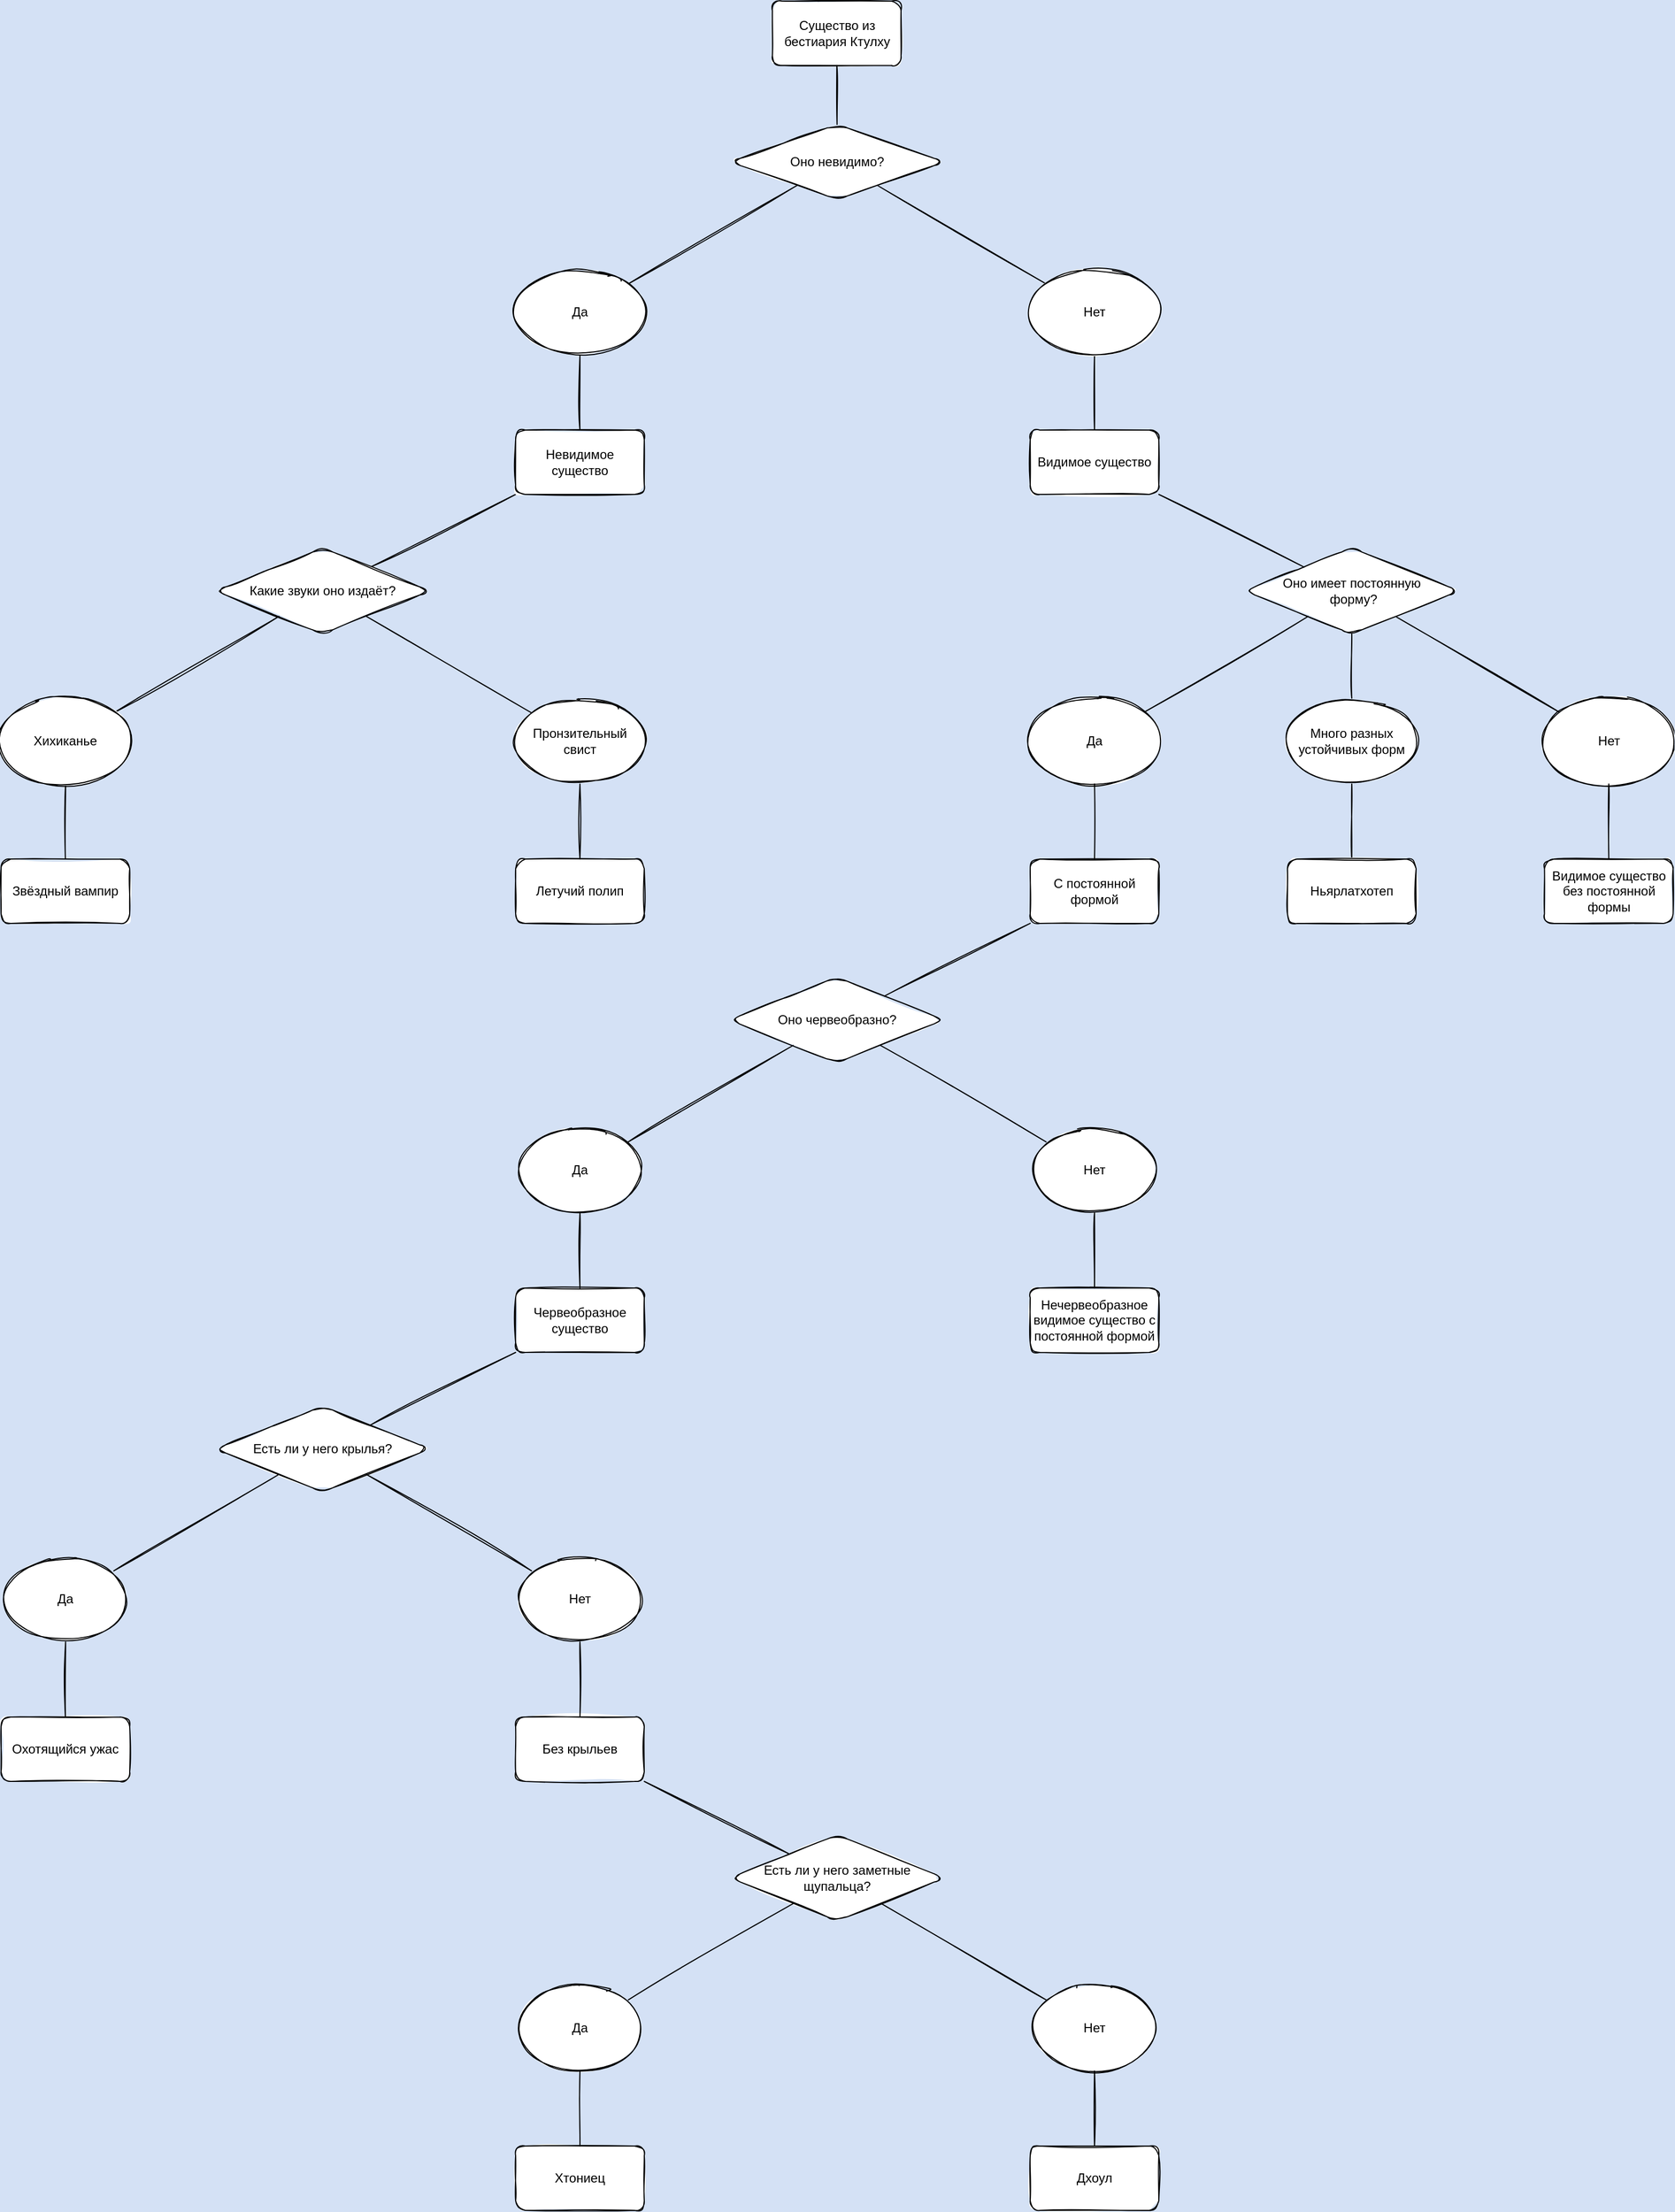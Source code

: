 <mxfile version="13.9.9" type="device" pages="2"><diagram id="ir5N05_NRoXjfCsyOccD" name="ru"><mxGraphModel dx="2713" dy="878" grid="1" gridSize="10" guides="1" tooltips="1" connect="1" arrows="1" fold="1" page="1" pageScale="1" pageWidth="827" pageHeight="1169" background="#D4E1F5" math="0" shadow="0"><root><mxCell id="0"/><mxCell id="1" parent="0"/><mxCell id="j6p2XU-6xq6BMw3qKDsm-11" value="" style="orthogonalLoop=1;jettySize=auto;html=1;endArrow=none;endFill=0;jumpSize=6;endSize=6;startSize=6;sketch=1;" parent="1" source="j6p2XU-6xq6BMw3qKDsm-4" target="j6p2XU-6xq6BMw3qKDsm-10" edge="1"><mxGeometry relative="1" as="geometry"/></mxCell><mxCell id="j6p2XU-6xq6BMw3qKDsm-15" value="" style="orthogonalLoop=1;jettySize=auto;html=1;endArrow=none;endFill=0;sketch=1;" parent="1" source="j6p2XU-6xq6BMw3qKDsm-4" target="j6p2XU-6xq6BMw3qKDsm-14" edge="1"><mxGeometry relative="1" as="geometry"/></mxCell><mxCell id="j6p2XU-6xq6BMw3qKDsm-4" value="Оно невидимо?" style="rhombus;whiteSpace=wrap;html=1;rounded=1;sketch=1;" parent="1" vertex="1"><mxGeometry x="360" y="265" width="200" height="70" as="geometry"/></mxCell><mxCell id="j6p2XU-6xq6BMw3qKDsm-19" value="" style="orthogonalLoop=1;jettySize=auto;html=1;endArrow=none;endFill=0;sketch=1;" parent="1" source="I9raI9q_Km32eW95HZxO-4" target="j6p2XU-6xq6BMw3qKDsm-18" edge="1"><mxGeometry relative="1" as="geometry"/></mxCell><mxCell id="j6p2XU-6xq6BMw3qKDsm-10" value="Да" style="ellipse;whiteSpace=wrap;html=1;rounded=1;sketch=1;" parent="1" vertex="1"><mxGeometry x="160" y="400" width="120" height="80" as="geometry"/></mxCell><mxCell id="j6p2XU-6xq6BMw3qKDsm-33" value="" style="orthogonalLoop=1;jettySize=auto;html=1;endArrow=none;endFill=0;sketch=1;" parent="1" source="j6p2XU-6xq6BMw3qKDsm-14" target="I9raI9q_Km32eW95HZxO-5" edge="1"><mxGeometry relative="1" as="geometry"/></mxCell><mxCell id="j6p2XU-6xq6BMw3qKDsm-14" value="Нет" style="ellipse;whiteSpace=wrap;html=1;rounded=1;sketch=1;" parent="1" vertex="1"><mxGeometry x="640" y="400" width="120" height="80" as="geometry"/></mxCell><mxCell id="j6p2XU-6xq6BMw3qKDsm-21" value="" style="orthogonalLoop=1;jettySize=auto;html=1;endArrow=none;endFill=0;sketch=1;" parent="1" source="j6p2XU-6xq6BMw3qKDsm-18" target="j6p2XU-6xq6BMw3qKDsm-20" edge="1"><mxGeometry relative="1" as="geometry"/></mxCell><mxCell id="j6p2XU-6xq6BMw3qKDsm-25" value="" style="orthogonalLoop=1;jettySize=auto;html=1;endArrow=none;endFill=0;sketch=1;" parent="1" source="j6p2XU-6xq6BMw3qKDsm-18" target="j6p2XU-6xq6BMw3qKDsm-24" edge="1"><mxGeometry relative="1" as="geometry"/></mxCell><mxCell id="j6p2XU-6xq6BMw3qKDsm-18" value="Какие звуки оно издаёт?" style="rhombus;whiteSpace=wrap;html=1;rounded=1;sketch=1;" parent="1" vertex="1"><mxGeometry x="-120" y="660" width="200" height="80" as="geometry"/></mxCell><mxCell id="j6p2XU-6xq6BMw3qKDsm-23" value="" style="orthogonalLoop=1;jettySize=auto;html=1;endArrow=none;endFill=0;sketch=1;" parent="1" source="j6p2XU-6xq6BMw3qKDsm-20" target="j6p2XU-6xq6BMw3qKDsm-22" edge="1"><mxGeometry relative="1" as="geometry"/></mxCell><mxCell id="j6p2XU-6xq6BMw3qKDsm-20" value="Хихиканье" style="ellipse;whiteSpace=wrap;html=1;rounded=1;sketch=1;" parent="1" vertex="1"><mxGeometry x="-320" y="800" width="120" height="80" as="geometry"/></mxCell><mxCell id="j6p2XU-6xq6BMw3qKDsm-22" value="Звёздный вампир" style="whiteSpace=wrap;html=1;rounded=1;sketch=1;" parent="1" vertex="1"><mxGeometry x="-320" y="950" width="120" height="60" as="geometry"/></mxCell><mxCell id="j6p2XU-6xq6BMw3qKDsm-27" value="" style="orthogonalLoop=1;jettySize=auto;html=1;endArrow=none;endFill=0;sketch=1;" parent="1" source="j6p2XU-6xq6BMw3qKDsm-24" target="j6p2XU-6xq6BMw3qKDsm-26" edge="1"><mxGeometry relative="1" as="geometry"/></mxCell><mxCell id="j6p2XU-6xq6BMw3qKDsm-24" value="Пронзительный свист" style="ellipse;whiteSpace=wrap;html=1;rounded=1;sketch=1;" parent="1" vertex="1"><mxGeometry x="160" y="800" width="120" height="80" as="geometry"/></mxCell><mxCell id="j6p2XU-6xq6BMw3qKDsm-26" value="Летучий полип" style="whiteSpace=wrap;html=1;rounded=1;sketch=1;" parent="1" vertex="1"><mxGeometry x="160" y="950" width="120" height="60" as="geometry"/></mxCell><mxCell id="j6p2XU-6xq6BMw3qKDsm-35" value="" style="orthogonalLoop=1;jettySize=auto;html=1;endArrow=none;endFill=0;sketch=1;" parent="1" source="j6p2XU-6xq6BMw3qKDsm-32" target="j6p2XU-6xq6BMw3qKDsm-34" edge="1"><mxGeometry relative="1" as="geometry"/></mxCell><mxCell id="j6p2XU-6xq6BMw3qKDsm-38" style="orthogonalLoop=1;jettySize=auto;html=1;endArrow=none;endFill=0;sketch=1;" parent="1" source="j6p2XU-6xq6BMw3qKDsm-32" target="j6p2XU-6xq6BMw3qKDsm-36" edge="1"><mxGeometry relative="1" as="geometry"/></mxCell><mxCell id="j6p2XU-6xq6BMw3qKDsm-39" style="orthogonalLoop=1;jettySize=auto;html=1;endArrow=none;endFill=0;sketch=1;" parent="1" source="j6p2XU-6xq6BMw3qKDsm-32" target="j6p2XU-6xq6BMw3qKDsm-37" edge="1"><mxGeometry relative="1" as="geometry"/></mxCell><mxCell id="j6p2XU-6xq6BMw3qKDsm-32" value="Оно имеет постоянную&lt;br&gt;&amp;nbsp;форму?" style="rhombus;whiteSpace=wrap;html=1;rounded=1;sketch=1;" parent="1" vertex="1"><mxGeometry x="840" y="660" width="200" height="80" as="geometry"/></mxCell><mxCell id="j6p2XU-6xq6BMw3qKDsm-34" value="Да" style="ellipse;whiteSpace=wrap;html=1;rounded=1;sketch=1;" parent="1" vertex="1"><mxGeometry x="640" y="800" width="120" height="80" as="geometry"/></mxCell><mxCell id="j6p2XU-6xq6BMw3qKDsm-36" value="Нет" style="ellipse;whiteSpace=wrap;html=1;rounded=1;sketch=1;" parent="1" vertex="1"><mxGeometry x="1119.75" y="800" width="120" height="80" as="geometry"/></mxCell><mxCell id="j6p2XU-6xq6BMw3qKDsm-42" value="" style="orthogonalLoop=1;jettySize=auto;html=1;endArrow=none;endFill=0;sketch=1;" parent="1" source="j6p2XU-6xq6BMw3qKDsm-37" target="j6p2XU-6xq6BMw3qKDsm-41" edge="1"><mxGeometry relative="1" as="geometry"/></mxCell><mxCell id="j6p2XU-6xq6BMw3qKDsm-37" value="Много разных устойчивых форм" style="ellipse;whiteSpace=wrap;html=1;rounded=1;sketch=1;" parent="1" vertex="1"><mxGeometry x="880" y="800" width="120" height="80" as="geometry"/></mxCell><mxCell id="j6p2XU-6xq6BMw3qKDsm-41" value="Ньярлатхотеп" style="whiteSpace=wrap;html=1;rounded=1;sketch=1;" parent="1" vertex="1"><mxGeometry x="880" y="950" width="120" height="60" as="geometry"/></mxCell><mxCell id="I9raI9q_Km32eW95HZxO-4" value="Невидимое существо" style="whiteSpace=wrap;html=1;rounded=1;sketch=1;" parent="1" vertex="1"><mxGeometry x="160" y="550" width="120" height="60" as="geometry"/></mxCell><mxCell id="I9raI9q_Km32eW95HZxO-5" value="Видимое существо" style="whiteSpace=wrap;html=1;rounded=1;sketch=1;" parent="1" vertex="1"><mxGeometry x="640" y="550" width="120" height="60" as="geometry"/></mxCell><mxCell id="I9raI9q_Km32eW95HZxO-6" value="" style="orthogonalLoop=1;jettySize=auto;html=1;endArrow=none;endFill=0;sketch=1;" parent="1" source="I9raI9q_Km32eW95HZxO-4" target="j6p2XU-6xq6BMw3qKDsm-10" edge="1"><mxGeometry relative="1" as="geometry"><mxPoint x="170" y="590" as="sourcePoint"/><mxPoint x="90" y="590" as="targetPoint"/></mxGeometry></mxCell><mxCell id="I9raI9q_Km32eW95HZxO-7" value="" style="orthogonalLoop=1;jettySize=auto;html=1;endArrow=none;endFill=0;sketch=1;" parent="1" source="I9raI9q_Km32eW95HZxO-5" target="j6p2XU-6xq6BMw3qKDsm-32" edge="1"><mxGeometry relative="1" as="geometry"><mxPoint x="710" y="490" as="sourcePoint"/><mxPoint x="710" y="560" as="targetPoint"/></mxGeometry></mxCell><mxCell id="I9raI9q_Km32eW95HZxO-8" value="Видимое существо без постоянной формы" style="whiteSpace=wrap;html=1;rounded=1;sketch=1;" parent="1" vertex="1"><mxGeometry x="1119.75" y="950" width="120" height="60" as="geometry"/></mxCell><mxCell id="I9raI9q_Km32eW95HZxO-9" value="С постоянной формой" style="whiteSpace=wrap;html=1;rounded=1;sketch=1;" parent="1" vertex="1"><mxGeometry x="640" y="950" width="120" height="60" as="geometry"/></mxCell><mxCell id="I9raI9q_Km32eW95HZxO-10" value="" style="orthogonalLoop=1;jettySize=auto;html=1;endArrow=none;endFill=0;sketch=1;" parent="1" source="j6p2XU-6xq6BMw3qKDsm-36" target="I9raI9q_Km32eW95HZxO-8" edge="1"><mxGeometry relative="1" as="geometry"><mxPoint x="950" y="890" as="sourcePoint"/><mxPoint x="950" y="960" as="targetPoint"/></mxGeometry></mxCell><mxCell id="I9raI9q_Km32eW95HZxO-11" value="" style="orthogonalLoop=1;jettySize=auto;html=1;endArrow=none;endFill=0;sketch=1;" parent="1" source="j6p2XU-6xq6BMw3qKDsm-34" target="I9raI9q_Km32eW95HZxO-9" edge="1"><mxGeometry relative="1" as="geometry"><mxPoint x="710" y="890" as="sourcePoint"/><mxPoint x="710" y="960" as="targetPoint"/></mxGeometry></mxCell><mxCell id="I9raI9q_Km32eW95HZxO-13" value="Оно червеобразно?" style="rhombus;whiteSpace=wrap;html=1;rounded=1;sketch=1;" parent="1" vertex="1"><mxGeometry x="359.5" y="1060" width="200" height="80" as="geometry"/></mxCell><mxCell id="I9raI9q_Km32eW95HZxO-15" value="" style="orthogonalLoop=1;jettySize=auto;html=1;endArrow=none;endFill=0;sketch=1;" parent="1" source="I9raI9q_Km32eW95HZxO-13" target="I9raI9q_Km32eW95HZxO-9" edge="1"><mxGeometry relative="1" as="geometry"><mxPoint x="745.31" y="1066.11" as="sourcePoint"/><mxPoint x="609.754" y="1133.888" as="targetPoint"/></mxGeometry></mxCell><mxCell id="I9raI9q_Km32eW95HZxO-16" value="Нет" style="ellipse;whiteSpace=wrap;html=1;rounded=1;sketch=1;" parent="1" vertex="1"><mxGeometry x="640" y="1200" width="120" height="80" as="geometry"/></mxCell><mxCell id="I9raI9q_Km32eW95HZxO-17" value="Да" style="ellipse;whiteSpace=wrap;html=1;rounded=1;sketch=1;" parent="1" vertex="1"><mxGeometry x="160" y="1200" width="120" height="80" as="geometry"/></mxCell><mxCell id="I9raI9q_Km32eW95HZxO-18" value="" style="orthogonalLoop=1;jettySize=auto;html=1;endArrow=none;endFill=0;sketch=1;" parent="1" source="I9raI9q_Km32eW95HZxO-17" target="I9raI9q_Km32eW95HZxO-13" edge="1"><mxGeometry relative="1" as="geometry"><mxPoint x="634.737" y="1273.877" as="sourcePoint"/><mxPoint x="499.505" y="1206.12" as="targetPoint"/></mxGeometry></mxCell><mxCell id="I9raI9q_Km32eW95HZxO-19" value="" style="orthogonalLoop=1;jettySize=auto;html=1;endArrow=none;endFill=0;sketch=1;" parent="1" source="I9raI9q_Km32eW95HZxO-16" target="I9raI9q_Km32eW95HZxO-13" edge="1"><mxGeometry relative="1" as="geometry"><mxPoint x="453.651" y="1280.001" as="sourcePoint"/><mxPoint x="299.498" y="1190.059" as="targetPoint"/></mxGeometry></mxCell><mxCell id="I9raI9q_Km32eW95HZxO-20" value="Нечервеобразное видимое существо с постоянной формой" style="whiteSpace=wrap;html=1;rounded=1;sketch=1;" parent="1" vertex="1"><mxGeometry x="640" y="1350" width="120" height="60" as="geometry"/></mxCell><mxCell id="I9raI9q_Km32eW95HZxO-21" value="Червеобразное существо" style="whiteSpace=wrap;html=1;rounded=1;sketch=1;" parent="1" vertex="1"><mxGeometry x="160" y="1350" width="120" height="60" as="geometry"/></mxCell><mxCell id="I9raI9q_Km32eW95HZxO-22" value="" style="orthogonalLoop=1;jettySize=auto;html=1;endArrow=none;endFill=0;sketch=1;" parent="1" source="I9raI9q_Km32eW95HZxO-17" target="I9raI9q_Km32eW95HZxO-21" edge="1"><mxGeometry relative="1" as="geometry"><mxPoint x="310" y="1280" as="sourcePoint"/><mxPoint x="310" y="1350" as="targetPoint"/></mxGeometry></mxCell><mxCell id="I9raI9q_Km32eW95HZxO-23" value="" style="orthogonalLoop=1;jettySize=auto;html=1;endArrow=none;endFill=0;sketch=1;" parent="1" source="I9raI9q_Km32eW95HZxO-16" target="I9raI9q_Km32eW95HZxO-20" edge="1"><mxGeometry relative="1" as="geometry"><mxPoint x="230" y="1290" as="sourcePoint"/><mxPoint x="230" y="1360" as="targetPoint"/></mxGeometry></mxCell><mxCell id="I9raI9q_Km32eW95HZxO-24" value="Есть ли у него крылья?" style="rhombus;whiteSpace=wrap;html=1;rounded=1;sketch=1;" parent="1" vertex="1"><mxGeometry x="-120" y="1460" width="200" height="80" as="geometry"/></mxCell><mxCell id="I9raI9q_Km32eW95HZxO-25" value="" style="orthogonalLoop=1;jettySize=auto;html=1;endArrow=none;endFill=0;sketch=1;" parent="1" source="I9raI9q_Km32eW95HZxO-24" target="I9raI9q_Km32eW95HZxO-21" edge="1"><mxGeometry relative="1" as="geometry"><mxPoint x="160.0" y="1539.995" as="sourcePoint"/><mxPoint x="313.802" y="1450.149" as="targetPoint"/></mxGeometry></mxCell><mxCell id="I9raI9q_Km32eW95HZxO-29" value="Да" style="ellipse;whiteSpace=wrap;html=1;rounded=1;sketch=1;" parent="1" vertex="1"><mxGeometry x="-320" y="1600" width="120" height="80" as="geometry"/></mxCell><mxCell id="I9raI9q_Km32eW95HZxO-30" value="" style="orthogonalLoop=1;jettySize=auto;html=1;endArrow=none;endFill=0;sketch=1;" parent="1" source="I9raI9q_Km32eW95HZxO-29" target="I9raI9q_Km32eW95HZxO-24" edge="1"><mxGeometry relative="1" as="geometry"><mxPoint x="-139.996" y="1657.778" as="sourcePoint"/><mxPoint x="-4.44" y="1590" as="targetPoint"/></mxGeometry></mxCell><mxCell id="I9raI9q_Km32eW95HZxO-31" value="Охотящийся ужас" style="whiteSpace=wrap;html=1;rounded=1;sketch=1;" parent="1" vertex="1"><mxGeometry x="-320" y="1750" width="120" height="60" as="geometry"/></mxCell><mxCell id="I9raI9q_Km32eW95HZxO-32" value="" style="orthogonalLoop=1;jettySize=auto;html=1;endArrow=none;endFill=0;sketch=1;" parent="1" source="I9raI9q_Km32eW95HZxO-29" target="I9raI9q_Km32eW95HZxO-31" edge="1"><mxGeometry relative="1" as="geometry"><mxPoint x="-150" y="1700" as="sourcePoint"/><mxPoint x="-150" y="1770" as="targetPoint"/></mxGeometry></mxCell><mxCell id="I9raI9q_Km32eW95HZxO-33" value="Нет" style="ellipse;whiteSpace=wrap;html=1;rounded=1;sketch=1;" parent="1" vertex="1"><mxGeometry x="160" y="1600" width="120" height="80" as="geometry"/></mxCell><mxCell id="I9raI9q_Km32eW95HZxO-34" value="" style="orthogonalLoop=1;jettySize=auto;html=1;endArrow=none;endFill=0;sketch=1;" parent="1" source="I9raI9q_Km32eW95HZxO-33" target="I9raI9q_Km32eW95HZxO-24" edge="1"><mxGeometry relative="1" as="geometry"><mxPoint x="-204.831" y="1623.671" as="sourcePoint"/><mxPoint x="-50.678" y="1533.729" as="targetPoint"/></mxGeometry></mxCell><mxCell id="I9raI9q_Km32eW95HZxO-35" value="Без крыльев" style="whiteSpace=wrap;html=1;rounded=1;sketch=1;" parent="1" vertex="1"><mxGeometry x="160" y="1750" width="120" height="60" as="geometry"/></mxCell><mxCell id="I9raI9q_Km32eW95HZxO-36" value="" style="orthogonalLoop=1;jettySize=auto;html=1;endArrow=none;endFill=0;sketch=1;" parent="1" source="I9raI9q_Km32eW95HZxO-33" target="I9raI9q_Km32eW95HZxO-35" edge="1"><mxGeometry relative="1" as="geometry"><mxPoint x="90" y="1684" as="sourcePoint"/><mxPoint x="90" y="1754" as="targetPoint"/></mxGeometry></mxCell><mxCell id="I9raI9q_Km32eW95HZxO-37" value="Есть ли у него заметные щупальца?" style="rhombus;whiteSpace=wrap;html=1;rounded=1;sketch=1;" parent="1" vertex="1"><mxGeometry x="360" y="1860" width="200" height="80" as="geometry"/></mxCell><mxCell id="I9raI9q_Km32eW95HZxO-38" value="" style="orthogonalLoop=1;jettySize=auto;html=1;endArrow=none;endFill=0;sketch=1;" parent="1" source="I9raI9q_Km32eW95HZxO-37" target="I9raI9q_Km32eW95HZxO-35" edge="1"><mxGeometry relative="1" as="geometry"><mxPoint x="484.151" y="1799.941" as="sourcePoint"/><mxPoint x="329.998" y="1709.999" as="targetPoint"/></mxGeometry></mxCell><mxCell id="I9raI9q_Km32eW95HZxO-39" value="Нет" style="ellipse;whiteSpace=wrap;html=1;rounded=1;sketch=1;" parent="1" vertex="1"><mxGeometry x="640" y="2000" width="120" height="80" as="geometry"/></mxCell><mxCell id="I9raI9q_Km32eW95HZxO-40" value="Да" style="ellipse;whiteSpace=wrap;html=1;rounded=1;sketch=1;" parent="1" vertex="1"><mxGeometry x="160" y="2000" width="120" height="80" as="geometry"/></mxCell><mxCell id="I9raI9q_Km32eW95HZxO-41" value="" style="orthogonalLoop=1;jettySize=auto;html=1;endArrow=none;endFill=0;sketch=1;" parent="1" source="I9raI9q_Km32eW95HZxO-40" target="I9raI9q_Km32eW95HZxO-37" edge="1"><mxGeometry relative="1" as="geometry"><mxPoint x="527.776" y="2107.778" as="sourcePoint"/><mxPoint x="392.22" y="2040" as="targetPoint"/></mxGeometry></mxCell><mxCell id="I9raI9q_Km32eW95HZxO-42" value="" style="orthogonalLoop=1;jettySize=auto;html=1;endArrow=none;endFill=0;sketch=1;" parent="1" source="I9raI9q_Km32eW95HZxO-39" target="I9raI9q_Km32eW95HZxO-37" edge="1"><mxGeometry relative="1" as="geometry"><mxPoint x="379.999" y="2069.941" as="sourcePoint"/><mxPoint x="534.152" y="1979.999" as="targetPoint"/></mxGeometry></mxCell><mxCell id="I9raI9q_Km32eW95HZxO-43" value="Дхоул" style="whiteSpace=wrap;html=1;rounded=1;sketch=1;" parent="1" vertex="1"><mxGeometry x="640" y="2150" width="120" height="60" as="geometry"/></mxCell><mxCell id="I9raI9q_Km32eW95HZxO-44" value="Хтониец" style="whiteSpace=wrap;html=1;rounded=1;sketch=1;" parent="1" vertex="1"><mxGeometry x="160" y="2150" width="120" height="60" as="geometry"/></mxCell><mxCell id="I9raI9q_Km32eW95HZxO-45" value="" style="orthogonalLoop=1;jettySize=auto;html=1;endArrow=none;endFill=0;sketch=1;" parent="1" source="I9raI9q_Km32eW95HZxO-44" target="I9raI9q_Km32eW95HZxO-40" edge="1"><mxGeometry relative="1" as="geometry"><mxPoint x="230" y="1690" as="sourcePoint"/><mxPoint x="230" y="1760" as="targetPoint"/></mxGeometry></mxCell><mxCell id="I9raI9q_Km32eW95HZxO-46" value="" style="orthogonalLoop=1;jettySize=auto;html=1;endArrow=none;endFill=0;sketch=1;" parent="1" source="I9raI9q_Km32eW95HZxO-43" target="I9raI9q_Km32eW95HZxO-39" edge="1"><mxGeometry relative="1" as="geometry"><mxPoint x="230" y="2160" as="sourcePoint"/><mxPoint x="230" y="2090" as="targetPoint"/></mxGeometry></mxCell><mxCell id="I9raI9q_Km32eW95HZxO-47" value="Существо из бестиария Ктулху" style="whiteSpace=wrap;html=1;rounded=1;sketch=1;" parent="1" vertex="1"><mxGeometry x="399.5" y="150" width="120" height="60" as="geometry"/></mxCell><mxCell id="I9raI9q_Km32eW95HZxO-48" value="" style="orthogonalLoop=1;jettySize=auto;html=1;endArrow=none;endFill=0;sketch=1;" parent="1" source="I9raI9q_Km32eW95HZxO-47" target="j6p2XU-6xq6BMw3qKDsm-4" edge="1"><mxGeometry relative="1" as="geometry"><mxPoint x="600" y="220" as="sourcePoint"/><mxPoint x="600" y="290" as="targetPoint"/></mxGeometry></mxCell></root></mxGraphModel></diagram><diagram id="twP8aF8nQqeI5Clkd9JC" name="en"><mxGraphModel dx="2286" dy="878" grid="1" gridSize="10" guides="1" tooltips="1" connect="1" arrows="1" fold="1" page="0" pageScale="1" pageWidth="827" pageHeight="1169" background="#D4E1F5" math="0" shadow="0"><root><mxCell id="84buYgi-PqZAjvlwsR8Z-0"/><mxCell id="84buYgi-PqZAjvlwsR8Z-1" parent="84buYgi-PqZAjvlwsR8Z-0"/><mxCell id="xtwIQrWD_YRBpJMYB0Ow-65" value="" style="orthogonalLoop=1;jettySize=auto;html=1;endArrow=none;endFill=0;jumpSize=6;endSize=6;startSize=6;sketch=1;" parent="84buYgi-PqZAjvlwsR8Z-1" source="xtwIQrWD_YRBpJMYB0Ow-67" target="xtwIQrWD_YRBpJMYB0Ow-69" edge="1"><mxGeometry relative="1" as="geometry"/></mxCell><mxCell id="xtwIQrWD_YRBpJMYB0Ow-66" value="" style="orthogonalLoop=1;jettySize=auto;html=1;endArrow=none;endFill=0;sketch=1;" parent="84buYgi-PqZAjvlwsR8Z-1" source="xtwIQrWD_YRBpJMYB0Ow-67" target="xtwIQrWD_YRBpJMYB0Ow-71" edge="1"><mxGeometry relative="1" as="geometry"/></mxCell><mxCell id="xtwIQrWD_YRBpJMYB0Ow-67" value="invisible?" style="rhombus;whiteSpace=wrap;html=1;rounded=1;sketch=1;" parent="84buYgi-PqZAjvlwsR8Z-1" vertex="1"><mxGeometry x="370" y="275" width="200" height="70" as="geometry"/></mxCell><mxCell id="xtwIQrWD_YRBpJMYB0Ow-68" value="" style="orthogonalLoop=1;jettySize=auto;html=1;endArrow=none;endFill=0;sketch=1;" parent="84buYgi-PqZAjvlwsR8Z-1" source="xtwIQrWD_YRBpJMYB0Ow-90" target="xtwIQrWD_YRBpJMYB0Ow-74" edge="1"><mxGeometry relative="1" as="geometry"/></mxCell><mxCell id="xtwIQrWD_YRBpJMYB0Ow-69" value="yes" style="ellipse;whiteSpace=wrap;html=1;rounded=1;sketch=1;" parent="84buYgi-PqZAjvlwsR8Z-1" vertex="1"><mxGeometry x="170" y="410" width="120" height="80" as="geometry"/></mxCell><mxCell id="xtwIQrWD_YRBpJMYB0Ow-70" value="" style="orthogonalLoop=1;jettySize=auto;html=1;endArrow=none;endFill=0;sketch=1;" parent="84buYgi-PqZAjvlwsR8Z-1" source="xtwIQrWD_YRBpJMYB0Ow-71" target="xtwIQrWD_YRBpJMYB0Ow-91" edge="1"><mxGeometry relative="1" as="geometry"/></mxCell><mxCell id="xtwIQrWD_YRBpJMYB0Ow-71" value="no" style="ellipse;whiteSpace=wrap;html=1;rounded=1;sketch=1;" parent="84buYgi-PqZAjvlwsR8Z-1" vertex="1"><mxGeometry x="650" y="410" width="120" height="80" as="geometry"/></mxCell><mxCell id="xtwIQrWD_YRBpJMYB0Ow-72" value="" style="orthogonalLoop=1;jettySize=auto;html=1;endArrow=none;endFill=0;sketch=1;" parent="84buYgi-PqZAjvlwsR8Z-1" source="xtwIQrWD_YRBpJMYB0Ow-74" target="xtwIQrWD_YRBpJMYB0Ow-76" edge="1"><mxGeometry relative="1" as="geometry"/></mxCell><mxCell id="xtwIQrWD_YRBpJMYB0Ow-73" value="" style="orthogonalLoop=1;jettySize=auto;html=1;endArrow=none;endFill=0;sketch=1;" parent="84buYgi-PqZAjvlwsR8Z-1" source="xtwIQrWD_YRBpJMYB0Ow-74" target="xtwIQrWD_YRBpJMYB0Ow-79" edge="1"><mxGeometry relative="1" as="geometry"/></mxCell><mxCell id="xtwIQrWD_YRBpJMYB0Ow-74" value="what kind of sound&lt;br&gt;does it make?" style="rhombus;whiteSpace=wrap;html=1;rounded=1;sketch=1;" parent="84buYgi-PqZAjvlwsR8Z-1" vertex="1"><mxGeometry x="-110" y="670" width="200" height="80" as="geometry"/></mxCell><mxCell id="xtwIQrWD_YRBpJMYB0Ow-75" value="" style="orthogonalLoop=1;jettySize=auto;html=1;endArrow=none;endFill=0;sketch=1;" parent="84buYgi-PqZAjvlwsR8Z-1" source="xtwIQrWD_YRBpJMYB0Ow-76" target="xtwIQrWD_YRBpJMYB0Ow-77" edge="1"><mxGeometry relative="1" as="geometry"/></mxCell><mxCell id="xtwIQrWD_YRBpJMYB0Ow-76" value="chuckle" style="ellipse;whiteSpace=wrap;html=1;rounded=1;sketch=1;" parent="84buYgi-PqZAjvlwsR8Z-1" vertex="1"><mxGeometry x="-310" y="810" width="120" height="80" as="geometry"/></mxCell><mxCell id="xtwIQrWD_YRBpJMYB0Ow-77" value="Star Vampire" style="whiteSpace=wrap;html=1;rounded=1;sketch=1;" parent="84buYgi-PqZAjvlwsR8Z-1" vertex="1"><mxGeometry x="-310" y="960" width="120" height="60" as="geometry"/></mxCell><mxCell id="xtwIQrWD_YRBpJMYB0Ow-78" value="" style="orthogonalLoop=1;jettySize=auto;html=1;endArrow=none;endFill=0;sketch=1;" parent="84buYgi-PqZAjvlwsR8Z-1" source="xtwIQrWD_YRBpJMYB0Ow-79" target="xtwIQrWD_YRBpJMYB0Ow-80" edge="1"><mxGeometry relative="1" as="geometry"/></mxCell><mxCell id="xtwIQrWD_YRBpJMYB0Ow-79" value="high-pitched&lt;br&gt;whistling" style="ellipse;whiteSpace=wrap;html=1;rounded=1;sketch=1;" parent="84buYgi-PqZAjvlwsR8Z-1" vertex="1"><mxGeometry x="170" y="810" width="120" height="80" as="geometry"/></mxCell><mxCell id="xtwIQrWD_YRBpJMYB0Ow-80" value="Flying Polyp" style="whiteSpace=wrap;html=1;rounded=1;sketch=1;" parent="84buYgi-PqZAjvlwsR8Z-1" vertex="1"><mxGeometry x="170" y="960" width="120" height="60" as="geometry"/></mxCell><mxCell id="xtwIQrWD_YRBpJMYB0Ow-81" value="" style="orthogonalLoop=1;jettySize=auto;html=1;endArrow=none;endFill=0;sketch=1;" parent="84buYgi-PqZAjvlwsR8Z-1" source="xtwIQrWD_YRBpJMYB0Ow-84" target="xtwIQrWD_YRBpJMYB0Ow-85" edge="1"><mxGeometry relative="1" as="geometry"/></mxCell><mxCell id="xtwIQrWD_YRBpJMYB0Ow-82" style="orthogonalLoop=1;jettySize=auto;html=1;endArrow=none;endFill=0;sketch=1;" parent="84buYgi-PqZAjvlwsR8Z-1" source="xtwIQrWD_YRBpJMYB0Ow-84" target="xtwIQrWD_YRBpJMYB0Ow-86" edge="1"><mxGeometry relative="1" as="geometry"/></mxCell><mxCell id="xtwIQrWD_YRBpJMYB0Ow-83" style="orthogonalLoop=1;jettySize=auto;html=1;endArrow=none;endFill=0;sketch=1;" parent="84buYgi-PqZAjvlwsR8Z-1" source="xtwIQrWD_YRBpJMYB0Ow-84" target="xtwIQrWD_YRBpJMYB0Ow-88" edge="1"><mxGeometry relative="1" as="geometry"/></mxCell><mxCell id="xtwIQrWD_YRBpJMYB0Ow-84" value="has&lt;br&gt;a permanent form?" style="rhombus;whiteSpace=wrap;html=1;rounded=1;sketch=1;" parent="84buYgi-PqZAjvlwsR8Z-1" vertex="1"><mxGeometry x="850" y="670" width="200" height="80" as="geometry"/></mxCell><mxCell id="xtwIQrWD_YRBpJMYB0Ow-85" value="yes" style="ellipse;whiteSpace=wrap;html=1;rounded=1;sketch=1;" parent="84buYgi-PqZAjvlwsR8Z-1" vertex="1"><mxGeometry x="650" y="810" width="120" height="80" as="geometry"/></mxCell><mxCell id="xtwIQrWD_YRBpJMYB0Ow-86" value="no" style="ellipse;whiteSpace=wrap;html=1;rounded=1;sketch=1;" parent="84buYgi-PqZAjvlwsR8Z-1" vertex="1"><mxGeometry x="1129.75" y="810" width="120" height="80" as="geometry"/></mxCell><mxCell id="xtwIQrWD_YRBpJMYB0Ow-87" value="" style="orthogonalLoop=1;jettySize=auto;html=1;endArrow=none;endFill=0;sketch=1;" parent="84buYgi-PqZAjvlwsR8Z-1" source="xtwIQrWD_YRBpJMYB0Ow-88" target="xtwIQrWD_YRBpJMYB0Ow-89" edge="1"><mxGeometry relative="1" as="geometry"/></mxCell><mxCell id="xtwIQrWD_YRBpJMYB0Ow-88" value="variety of stable&lt;br&gt;forms" style="ellipse;whiteSpace=wrap;html=1;rounded=1;sketch=1;" parent="84buYgi-PqZAjvlwsR8Z-1" vertex="1"><mxGeometry x="890" y="810" width="120" height="80" as="geometry"/></mxCell><mxCell id="xtwIQrWD_YRBpJMYB0Ow-89" value="Nyarlathotep" style="whiteSpace=wrap;html=1;rounded=1;sketch=1;" parent="84buYgi-PqZAjvlwsR8Z-1" vertex="1"><mxGeometry x="890" y="960" width="120" height="60" as="geometry"/></mxCell><mxCell id="xtwIQrWD_YRBpJMYB0Ow-90" value="invisible creature" style="whiteSpace=wrap;html=1;rounded=1;sketch=1;" parent="84buYgi-PqZAjvlwsR8Z-1" vertex="1"><mxGeometry x="170" y="560" width="120" height="60" as="geometry"/></mxCell><mxCell id="xtwIQrWD_YRBpJMYB0Ow-91" value="visible creature" style="whiteSpace=wrap;html=1;rounded=1;sketch=1;" parent="84buYgi-PqZAjvlwsR8Z-1" vertex="1"><mxGeometry x="650" y="560" width="120" height="60" as="geometry"/></mxCell><mxCell id="xtwIQrWD_YRBpJMYB0Ow-92" value="" style="orthogonalLoop=1;jettySize=auto;html=1;endArrow=none;endFill=0;sketch=1;" parent="84buYgi-PqZAjvlwsR8Z-1" source="xtwIQrWD_YRBpJMYB0Ow-90" target="xtwIQrWD_YRBpJMYB0Ow-69" edge="1"><mxGeometry relative="1" as="geometry"><mxPoint x="180" y="600" as="sourcePoint"/><mxPoint x="100" y="600" as="targetPoint"/></mxGeometry></mxCell><mxCell id="xtwIQrWD_YRBpJMYB0Ow-93" value="" style="orthogonalLoop=1;jettySize=auto;html=1;endArrow=none;endFill=0;sketch=1;" parent="84buYgi-PqZAjvlwsR8Z-1" source="xtwIQrWD_YRBpJMYB0Ow-91" target="xtwIQrWD_YRBpJMYB0Ow-84" edge="1"><mxGeometry relative="1" as="geometry"><mxPoint x="720" y="500" as="sourcePoint"/><mxPoint x="720" y="570" as="targetPoint"/></mxGeometry></mxCell><mxCell id="xtwIQrWD_YRBpJMYB0Ow-94" value="visible creature without a permanent form" style="whiteSpace=wrap;html=1;rounded=1;sketch=1;" parent="84buYgi-PqZAjvlwsR8Z-1" vertex="1"><mxGeometry x="1129.75" y="960" width="120" height="60" as="geometry"/></mxCell><mxCell id="xtwIQrWD_YRBpJMYB0Ow-95" value="with a permanent form" style="whiteSpace=wrap;html=1;rounded=1;sketch=1;" parent="84buYgi-PqZAjvlwsR8Z-1" vertex="1"><mxGeometry x="650" y="960" width="120" height="60" as="geometry"/></mxCell><mxCell id="xtwIQrWD_YRBpJMYB0Ow-96" value="" style="orthogonalLoop=1;jettySize=auto;html=1;endArrow=none;endFill=0;sketch=1;" parent="84buYgi-PqZAjvlwsR8Z-1" source="xtwIQrWD_YRBpJMYB0Ow-86" target="xtwIQrWD_YRBpJMYB0Ow-94" edge="1"><mxGeometry relative="1" as="geometry"><mxPoint x="960" y="900" as="sourcePoint"/><mxPoint x="960" y="970" as="targetPoint"/></mxGeometry></mxCell><mxCell id="xtwIQrWD_YRBpJMYB0Ow-97" value="" style="orthogonalLoop=1;jettySize=auto;html=1;endArrow=none;endFill=0;sketch=1;" parent="84buYgi-PqZAjvlwsR8Z-1" source="xtwIQrWD_YRBpJMYB0Ow-85" target="xtwIQrWD_YRBpJMYB0Ow-95" edge="1"><mxGeometry relative="1" as="geometry"><mxPoint x="720" y="900" as="sourcePoint"/><mxPoint x="720" y="970" as="targetPoint"/></mxGeometry></mxCell><mxCell id="xtwIQrWD_YRBpJMYB0Ow-98" value="worm-like?" style="rhombus;whiteSpace=wrap;html=1;rounded=1;sketch=1;" parent="84buYgi-PqZAjvlwsR8Z-1" vertex="1"><mxGeometry x="369.5" y="1070" width="200" height="80" as="geometry"/></mxCell><mxCell id="xtwIQrWD_YRBpJMYB0Ow-99" value="" style="orthogonalLoop=1;jettySize=auto;html=1;endArrow=none;endFill=0;sketch=1;" parent="84buYgi-PqZAjvlwsR8Z-1" source="xtwIQrWD_YRBpJMYB0Ow-98" target="xtwIQrWD_YRBpJMYB0Ow-95" edge="1"><mxGeometry relative="1" as="geometry"><mxPoint x="755.31" y="1076.11" as="sourcePoint"/><mxPoint x="619.754" y="1143.888" as="targetPoint"/></mxGeometry></mxCell><mxCell id="xtwIQrWD_YRBpJMYB0Ow-100" value="no" style="ellipse;whiteSpace=wrap;html=1;rounded=1;sketch=1;" parent="84buYgi-PqZAjvlwsR8Z-1" vertex="1"><mxGeometry x="650" y="1210" width="120" height="80" as="geometry"/></mxCell><mxCell id="xtwIQrWD_YRBpJMYB0Ow-101" value="yes" style="ellipse;whiteSpace=wrap;html=1;rounded=1;sketch=1;" parent="84buYgi-PqZAjvlwsR8Z-1" vertex="1"><mxGeometry x="170" y="1210" width="120" height="80" as="geometry"/></mxCell><mxCell id="xtwIQrWD_YRBpJMYB0Ow-102" value="" style="orthogonalLoop=1;jettySize=auto;html=1;endArrow=none;endFill=0;sketch=1;" parent="84buYgi-PqZAjvlwsR8Z-1" source="xtwIQrWD_YRBpJMYB0Ow-101" target="xtwIQrWD_YRBpJMYB0Ow-98" edge="1"><mxGeometry relative="1" as="geometry"><mxPoint x="644.737" y="1283.877" as="sourcePoint"/><mxPoint x="509.505" y="1216.12" as="targetPoint"/></mxGeometry></mxCell><mxCell id="xtwIQrWD_YRBpJMYB0Ow-103" value="" style="orthogonalLoop=1;jettySize=auto;html=1;endArrow=none;endFill=0;sketch=1;" parent="84buYgi-PqZAjvlwsR8Z-1" source="xtwIQrWD_YRBpJMYB0Ow-100" target="xtwIQrWD_YRBpJMYB0Ow-98" edge="1"><mxGeometry relative="1" as="geometry"><mxPoint x="463.651" y="1290.001" as="sourcePoint"/><mxPoint x="309.498" y="1200.059" as="targetPoint"/></mxGeometry></mxCell><mxCell id="xtwIQrWD_YRBpJMYB0Ow-104" value="not worm-like visible creature withe a permanent form" style="whiteSpace=wrap;html=1;rounded=1;sketch=1;" parent="84buYgi-PqZAjvlwsR8Z-1" vertex="1"><mxGeometry x="650" y="1360" width="120" height="60" as="geometry"/></mxCell><mxCell id="xtwIQrWD_YRBpJMYB0Ow-105" value="worm-like creature" style="whiteSpace=wrap;html=1;rounded=1;sketch=1;" parent="84buYgi-PqZAjvlwsR8Z-1" vertex="1"><mxGeometry x="170" y="1360" width="120" height="60" as="geometry"/></mxCell><mxCell id="xtwIQrWD_YRBpJMYB0Ow-106" value="" style="orthogonalLoop=1;jettySize=auto;html=1;endArrow=none;endFill=0;sketch=1;" parent="84buYgi-PqZAjvlwsR8Z-1" source="xtwIQrWD_YRBpJMYB0Ow-101" target="xtwIQrWD_YRBpJMYB0Ow-105" edge="1"><mxGeometry relative="1" as="geometry"><mxPoint x="320" y="1290" as="sourcePoint"/><mxPoint x="320" y="1360" as="targetPoint"/></mxGeometry></mxCell><mxCell id="xtwIQrWD_YRBpJMYB0Ow-107" value="" style="orthogonalLoop=1;jettySize=auto;html=1;endArrow=none;endFill=0;sketch=1;" parent="84buYgi-PqZAjvlwsR8Z-1" source="xtwIQrWD_YRBpJMYB0Ow-100" target="xtwIQrWD_YRBpJMYB0Ow-104" edge="1"><mxGeometry relative="1" as="geometry"><mxPoint x="240" y="1300" as="sourcePoint"/><mxPoint x="240" y="1370" as="targetPoint"/></mxGeometry></mxCell><mxCell id="xtwIQrWD_YRBpJMYB0Ow-108" value="has wings?" style="rhombus;whiteSpace=wrap;html=1;rounded=1;sketch=1;" parent="84buYgi-PqZAjvlwsR8Z-1" vertex="1"><mxGeometry x="-110" y="1470" width="200" height="80" as="geometry"/></mxCell><mxCell id="xtwIQrWD_YRBpJMYB0Ow-109" value="" style="orthogonalLoop=1;jettySize=auto;html=1;endArrow=none;endFill=0;sketch=1;" parent="84buYgi-PqZAjvlwsR8Z-1" source="xtwIQrWD_YRBpJMYB0Ow-108" target="xtwIQrWD_YRBpJMYB0Ow-105" edge="1"><mxGeometry relative="1" as="geometry"><mxPoint x="170.0" y="1549.995" as="sourcePoint"/><mxPoint x="323.802" y="1460.149" as="targetPoint"/></mxGeometry></mxCell><mxCell id="xtwIQrWD_YRBpJMYB0Ow-110" value="yes" style="ellipse;whiteSpace=wrap;html=1;rounded=1;sketch=1;" parent="84buYgi-PqZAjvlwsR8Z-1" vertex="1"><mxGeometry x="-310" y="1610" width="120" height="80" as="geometry"/></mxCell><mxCell id="xtwIQrWD_YRBpJMYB0Ow-111" value="" style="orthogonalLoop=1;jettySize=auto;html=1;endArrow=none;endFill=0;sketch=1;" parent="84buYgi-PqZAjvlwsR8Z-1" source="xtwIQrWD_YRBpJMYB0Ow-110" target="xtwIQrWD_YRBpJMYB0Ow-108" edge="1"><mxGeometry relative="1" as="geometry"><mxPoint x="-129.996" y="1667.778" as="sourcePoint"/><mxPoint x="5.56" y="1600" as="targetPoint"/></mxGeometry></mxCell><mxCell id="xtwIQrWD_YRBpJMYB0Ow-112" value="&lt;div style=&quot;text-align: left&quot;&gt;&lt;font color=&quot;#4d5156&quot; face=&quot;arial, sans-serif&quot; size=&quot;1&quot;&gt;&lt;span style=&quot;background-color: rgb(255 , 255 , 255) ; font-size: 12px&quot;&gt;Hunting Horror&lt;/span&gt;&lt;/font&gt;&lt;/div&gt;" style="whiteSpace=wrap;html=1;rounded=1;sketch=1;" parent="84buYgi-PqZAjvlwsR8Z-1" vertex="1"><mxGeometry x="-310" y="1760" width="120" height="60" as="geometry"/></mxCell><mxCell id="xtwIQrWD_YRBpJMYB0Ow-113" value="" style="orthogonalLoop=1;jettySize=auto;html=1;endArrow=none;endFill=0;sketch=1;" parent="84buYgi-PqZAjvlwsR8Z-1" source="xtwIQrWD_YRBpJMYB0Ow-110" target="xtwIQrWD_YRBpJMYB0Ow-112" edge="1"><mxGeometry relative="1" as="geometry"><mxPoint x="-140" y="1710" as="sourcePoint"/><mxPoint x="-140" y="1780" as="targetPoint"/></mxGeometry></mxCell><mxCell id="xtwIQrWD_YRBpJMYB0Ow-114" value="no" style="ellipse;whiteSpace=wrap;html=1;rounded=1;sketch=1;" parent="84buYgi-PqZAjvlwsR8Z-1" vertex="1"><mxGeometry x="170" y="1610" width="120" height="80" as="geometry"/></mxCell><mxCell id="xtwIQrWD_YRBpJMYB0Ow-115" value="" style="orthogonalLoop=1;jettySize=auto;html=1;endArrow=none;endFill=0;sketch=1;" parent="84buYgi-PqZAjvlwsR8Z-1" source="xtwIQrWD_YRBpJMYB0Ow-114" target="xtwIQrWD_YRBpJMYB0Ow-108" edge="1"><mxGeometry relative="1" as="geometry"><mxPoint x="-194.831" y="1633.671" as="sourcePoint"/><mxPoint x="-40.678" y="1543.729" as="targetPoint"/></mxGeometry></mxCell><mxCell id="xtwIQrWD_YRBpJMYB0Ow-116" value="without wings" style="whiteSpace=wrap;html=1;rounded=1;sketch=1;" parent="84buYgi-PqZAjvlwsR8Z-1" vertex="1"><mxGeometry x="170" y="1760" width="120" height="60" as="geometry"/></mxCell><mxCell id="xtwIQrWD_YRBpJMYB0Ow-117" value="" style="orthogonalLoop=1;jettySize=auto;html=1;endArrow=none;endFill=0;sketch=1;" parent="84buYgi-PqZAjvlwsR8Z-1" source="xtwIQrWD_YRBpJMYB0Ow-114" target="xtwIQrWD_YRBpJMYB0Ow-116" edge="1"><mxGeometry relative="1" as="geometry"><mxPoint x="100" y="1694" as="sourcePoint"/><mxPoint x="100" y="1764" as="targetPoint"/></mxGeometry></mxCell><mxCell id="xtwIQrWD_YRBpJMYB0Ow-118" value="has&amp;nbsp;perceptible tentacles?" style="rhombus;whiteSpace=wrap;html=1;rounded=1;sketch=1;" parent="84buYgi-PqZAjvlwsR8Z-1" vertex="1"><mxGeometry x="370" y="1870" width="200" height="80" as="geometry"/></mxCell><mxCell id="xtwIQrWD_YRBpJMYB0Ow-119" value="" style="orthogonalLoop=1;jettySize=auto;html=1;endArrow=none;endFill=0;sketch=1;" parent="84buYgi-PqZAjvlwsR8Z-1" source="xtwIQrWD_YRBpJMYB0Ow-118" target="xtwIQrWD_YRBpJMYB0Ow-116" edge="1"><mxGeometry relative="1" as="geometry"><mxPoint x="494.151" y="1809.941" as="sourcePoint"/><mxPoint x="339.998" y="1719.999" as="targetPoint"/></mxGeometry></mxCell><mxCell id="xtwIQrWD_YRBpJMYB0Ow-120" value="no" style="ellipse;whiteSpace=wrap;html=1;rounded=1;sketch=1;" parent="84buYgi-PqZAjvlwsR8Z-1" vertex="1"><mxGeometry x="650" y="2010" width="120" height="80" as="geometry"/></mxCell><mxCell id="xtwIQrWD_YRBpJMYB0Ow-121" value="yes" style="ellipse;whiteSpace=wrap;html=1;rounded=1;sketch=1;" parent="84buYgi-PqZAjvlwsR8Z-1" vertex="1"><mxGeometry x="170" y="2010" width="120" height="80" as="geometry"/></mxCell><mxCell id="xtwIQrWD_YRBpJMYB0Ow-122" value="" style="orthogonalLoop=1;jettySize=auto;html=1;endArrow=none;endFill=0;sketch=1;" parent="84buYgi-PqZAjvlwsR8Z-1" source="xtwIQrWD_YRBpJMYB0Ow-121" target="xtwIQrWD_YRBpJMYB0Ow-118" edge="1"><mxGeometry relative="1" as="geometry"><mxPoint x="537.776" y="2117.778" as="sourcePoint"/><mxPoint x="402.22" y="2050" as="targetPoint"/></mxGeometry></mxCell><mxCell id="xtwIQrWD_YRBpJMYB0Ow-123" value="" style="orthogonalLoop=1;jettySize=auto;html=1;endArrow=none;endFill=0;sketch=1;" parent="84buYgi-PqZAjvlwsR8Z-1" source="xtwIQrWD_YRBpJMYB0Ow-120" target="xtwIQrWD_YRBpJMYB0Ow-118" edge="1"><mxGeometry relative="1" as="geometry"><mxPoint x="389.999" y="2079.941" as="sourcePoint"/><mxPoint x="544.152" y="1989.999" as="targetPoint"/></mxGeometry></mxCell><mxCell id="xtwIQrWD_YRBpJMYB0Ow-124" value="Dhole" style="whiteSpace=wrap;html=1;rounded=1;sketch=1;" parent="84buYgi-PqZAjvlwsR8Z-1" vertex="1"><mxGeometry x="650" y="2160" width="120" height="60" as="geometry"/></mxCell><mxCell id="xtwIQrWD_YRBpJMYB0Ow-125" value="Chthonian" style="whiteSpace=wrap;html=1;rounded=1;sketch=1;" parent="84buYgi-PqZAjvlwsR8Z-1" vertex="1"><mxGeometry x="170" y="2160" width="120" height="60" as="geometry"/></mxCell><mxCell id="xtwIQrWD_YRBpJMYB0Ow-126" value="" style="orthogonalLoop=1;jettySize=auto;html=1;endArrow=none;endFill=0;sketch=1;" parent="84buYgi-PqZAjvlwsR8Z-1" source="xtwIQrWD_YRBpJMYB0Ow-125" target="xtwIQrWD_YRBpJMYB0Ow-121" edge="1"><mxGeometry relative="1" as="geometry"><mxPoint x="240" y="1700" as="sourcePoint"/><mxPoint x="240" y="1770" as="targetPoint"/></mxGeometry></mxCell><mxCell id="xtwIQrWD_YRBpJMYB0Ow-127" value="" style="orthogonalLoop=1;jettySize=auto;html=1;endArrow=none;endFill=0;sketch=1;" parent="84buYgi-PqZAjvlwsR8Z-1" source="xtwIQrWD_YRBpJMYB0Ow-124" target="xtwIQrWD_YRBpJMYB0Ow-120" edge="1"><mxGeometry relative="1" as="geometry"><mxPoint x="240" y="2170" as="sourcePoint"/><mxPoint x="240" y="2100" as="targetPoint"/></mxGeometry></mxCell><mxCell id="xtwIQrWD_YRBpJMYB0Ow-128" value="creature from Cthulhu&amp;nbsp;bestiary" style="whiteSpace=wrap;html=1;rounded=1;sketch=1;" parent="84buYgi-PqZAjvlwsR8Z-1" vertex="1"><mxGeometry x="409.5" y="160" width="120" height="60" as="geometry"/></mxCell><mxCell id="xtwIQrWD_YRBpJMYB0Ow-129" value="" style="orthogonalLoop=1;jettySize=auto;html=1;endArrow=none;endFill=0;sketch=1;" parent="84buYgi-PqZAjvlwsR8Z-1" source="xtwIQrWD_YRBpJMYB0Ow-128" target="xtwIQrWD_YRBpJMYB0Ow-67" edge="1"><mxGeometry relative="1" as="geometry"><mxPoint x="610" y="230" as="sourcePoint"/><mxPoint x="610" y="300" as="targetPoint"/></mxGeometry></mxCell><mxCell id="UExgtsRo8DB5dPbCi53P-0" value="creature from Cthulhu&amp;nbsp;bestiary" style="whiteSpace=wrap;html=1;rounded=1;sketch=1;" vertex="1" parent="84buYgi-PqZAjvlwsR8Z-1"><mxGeometry x="409.5" y="160" width="120" height="60" as="geometry"/></mxCell><mxCell id="UExgtsRo8DB5dPbCi53P-1" value="invisible creature" style="whiteSpace=wrap;html=1;rounded=1;sketch=1;" vertex="1" parent="84buYgi-PqZAjvlwsR8Z-1"><mxGeometry x="170" y="560" width="120" height="60" as="geometry"/></mxCell><mxCell id="UExgtsRo8DB5dPbCi53P-2" value="visible creature" style="whiteSpace=wrap;html=1;rounded=1;sketch=1;" vertex="1" parent="84buYgi-PqZAjvlwsR8Z-1"><mxGeometry x="650" y="560" width="120" height="60" as="geometry"/></mxCell><mxCell id="UExgtsRo8DB5dPbCi53P-3" value="Star Vampire" style="whiteSpace=wrap;html=1;rounded=1;sketch=1;" vertex="1" parent="84buYgi-PqZAjvlwsR8Z-1"><mxGeometry x="-310" y="960" width="120" height="60" as="geometry"/></mxCell><mxCell id="UExgtsRo8DB5dPbCi53P-4" value="Flying Polyp" style="whiteSpace=wrap;html=1;rounded=1;sketch=1;" vertex="1" parent="84buYgi-PqZAjvlwsR8Z-1"><mxGeometry x="170" y="960" width="120" height="60" as="geometry"/></mxCell><mxCell id="UExgtsRo8DB5dPbCi53P-5" value="with a permanent form" style="whiteSpace=wrap;html=1;rounded=1;sketch=1;" vertex="1" parent="84buYgi-PqZAjvlwsR8Z-1"><mxGeometry x="650" y="960" width="120" height="60" as="geometry"/></mxCell><mxCell id="UExgtsRo8DB5dPbCi53P-6" value="Nyarlathotep" style="whiteSpace=wrap;html=1;rounded=1;sketch=1;" vertex="1" parent="84buYgi-PqZAjvlwsR8Z-1"><mxGeometry x="890" y="960" width="120" height="60" as="geometry"/></mxCell><mxCell id="UExgtsRo8DB5dPbCi53P-7" value="visible creature without a permanent form" style="whiteSpace=wrap;html=1;rounded=1;sketch=1;" vertex="1" parent="84buYgi-PqZAjvlwsR8Z-1"><mxGeometry x="1129.75" y="960" width="120" height="60" as="geometry"/></mxCell><mxCell id="UExgtsRo8DB5dPbCi53P-8" value="worm-like creature" style="whiteSpace=wrap;html=1;rounded=1;sketch=1;" vertex="1" parent="84buYgi-PqZAjvlwsR8Z-1"><mxGeometry x="170" y="1360" width="120" height="60" as="geometry"/></mxCell><mxCell id="UExgtsRo8DB5dPbCi53P-9" value="not worm-like visible creature withe a permanent form" style="whiteSpace=wrap;html=1;rounded=1;sketch=1;" vertex="1" parent="84buYgi-PqZAjvlwsR8Z-1"><mxGeometry x="650" y="1360" width="120" height="60" as="geometry"/></mxCell><mxCell id="UExgtsRo8DB5dPbCi53P-10" value="without wings" style="whiteSpace=wrap;html=1;rounded=1;sketch=1;" vertex="1" parent="84buYgi-PqZAjvlwsR8Z-1"><mxGeometry x="170" y="1760" width="120" height="60" as="geometry"/></mxCell></root></mxGraphModel></diagram></mxfile>